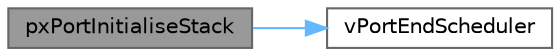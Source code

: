 digraph "pxPortInitialiseStack"
{
 // LATEX_PDF_SIZE
  bgcolor="transparent";
  edge [fontname=Helvetica,fontsize=10,labelfontname=Helvetica,labelfontsize=10];
  node [fontname=Helvetica,fontsize=10,shape=box,height=0.2,width=0.4];
  rankdir="LR";
  Node1 [id="Node000001",label="pxPortInitialiseStack",height=0.2,width=0.4,color="gray40", fillcolor="grey60", style="filled", fontcolor="black",tooltip=" "];
  Node1 -> Node2 [id="edge1_Node000001_Node000002",color="steelblue1",style="solid",tooltip=" "];
  Node2 [id="Node000002",label="vPortEndScheduler",height=0.2,width=0.4,color="grey40", fillcolor="white", style="filled",URL="$_wiz_c_2_p_i_c18_2port_8c.html#af76f3c0b44c5b5c06fc046a4ee1a6423",tooltip=" "];
}
